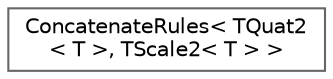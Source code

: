 digraph "Graphical Class Hierarchy"
{
 // INTERACTIVE_SVG=YES
 // LATEX_PDF_SIZE
  bgcolor="transparent";
  edge [fontname=Helvetica,fontsize=10,labelfontname=Helvetica,labelfontsize=10];
  node [fontname=Helvetica,fontsize=10,shape=box,height=0.2,width=0.4];
  rankdir="LR";
  Node0 [id="Node000000",label="ConcatenateRules\< TQuat2\l\< T \>, TScale2\< T \> \>",height=0.2,width=0.4,color="grey40", fillcolor="white", style="filled",URL="$d1/d15/structConcatenateRules_3_01TQuat2_3_01T_01_4_00_01TScale2_3_01T_01_4_01_4.html",tooltip=" "];
}
